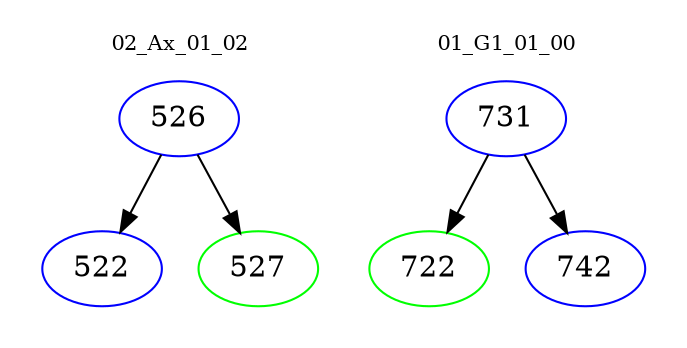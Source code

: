 digraph{
subgraph cluster_0 {
color = white
label = "02_Ax_01_02";
fontsize=10;
T0_526 [label="526", color="blue"]
T0_526 -> T0_522 [color="black"]
T0_522 [label="522", color="blue"]
T0_526 -> T0_527 [color="black"]
T0_527 [label="527", color="green"]
}
subgraph cluster_1 {
color = white
label = "01_G1_01_00";
fontsize=10;
T1_731 [label="731", color="blue"]
T1_731 -> T1_722 [color="black"]
T1_722 [label="722", color="green"]
T1_731 -> T1_742 [color="black"]
T1_742 [label="742", color="blue"]
}
}

